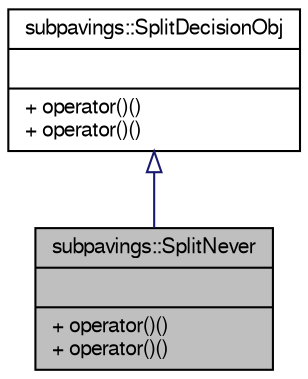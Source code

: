 digraph G
{
  edge [fontname="FreeSans",fontsize="10",labelfontname="FreeSans",labelfontsize="10"];
  node [fontname="FreeSans",fontsize="10",shape=record];
  Node1 [label="{subpavings::SplitNever\n||+ operator()()\l+ operator()()\l}",height=0.2,width=0.4,color="black", fillcolor="grey75", style="filled" fontcolor="black"];
  Node2 -> Node1 [dir="back",color="midnightblue",fontsize="10",style="solid",arrowtail="onormal"];
  Node2 [label="{subpavings::SplitDecisionObj\n||+ operator()()\l+ operator()()\l}",height=0.2,width=0.4,color="black", fillcolor="white", style="filled",URL="$classsubpavings_1_1SplitDecisionObj.shtml",tooltip="A Virtual class providing decisions on whether to split spsnodes."];
}
